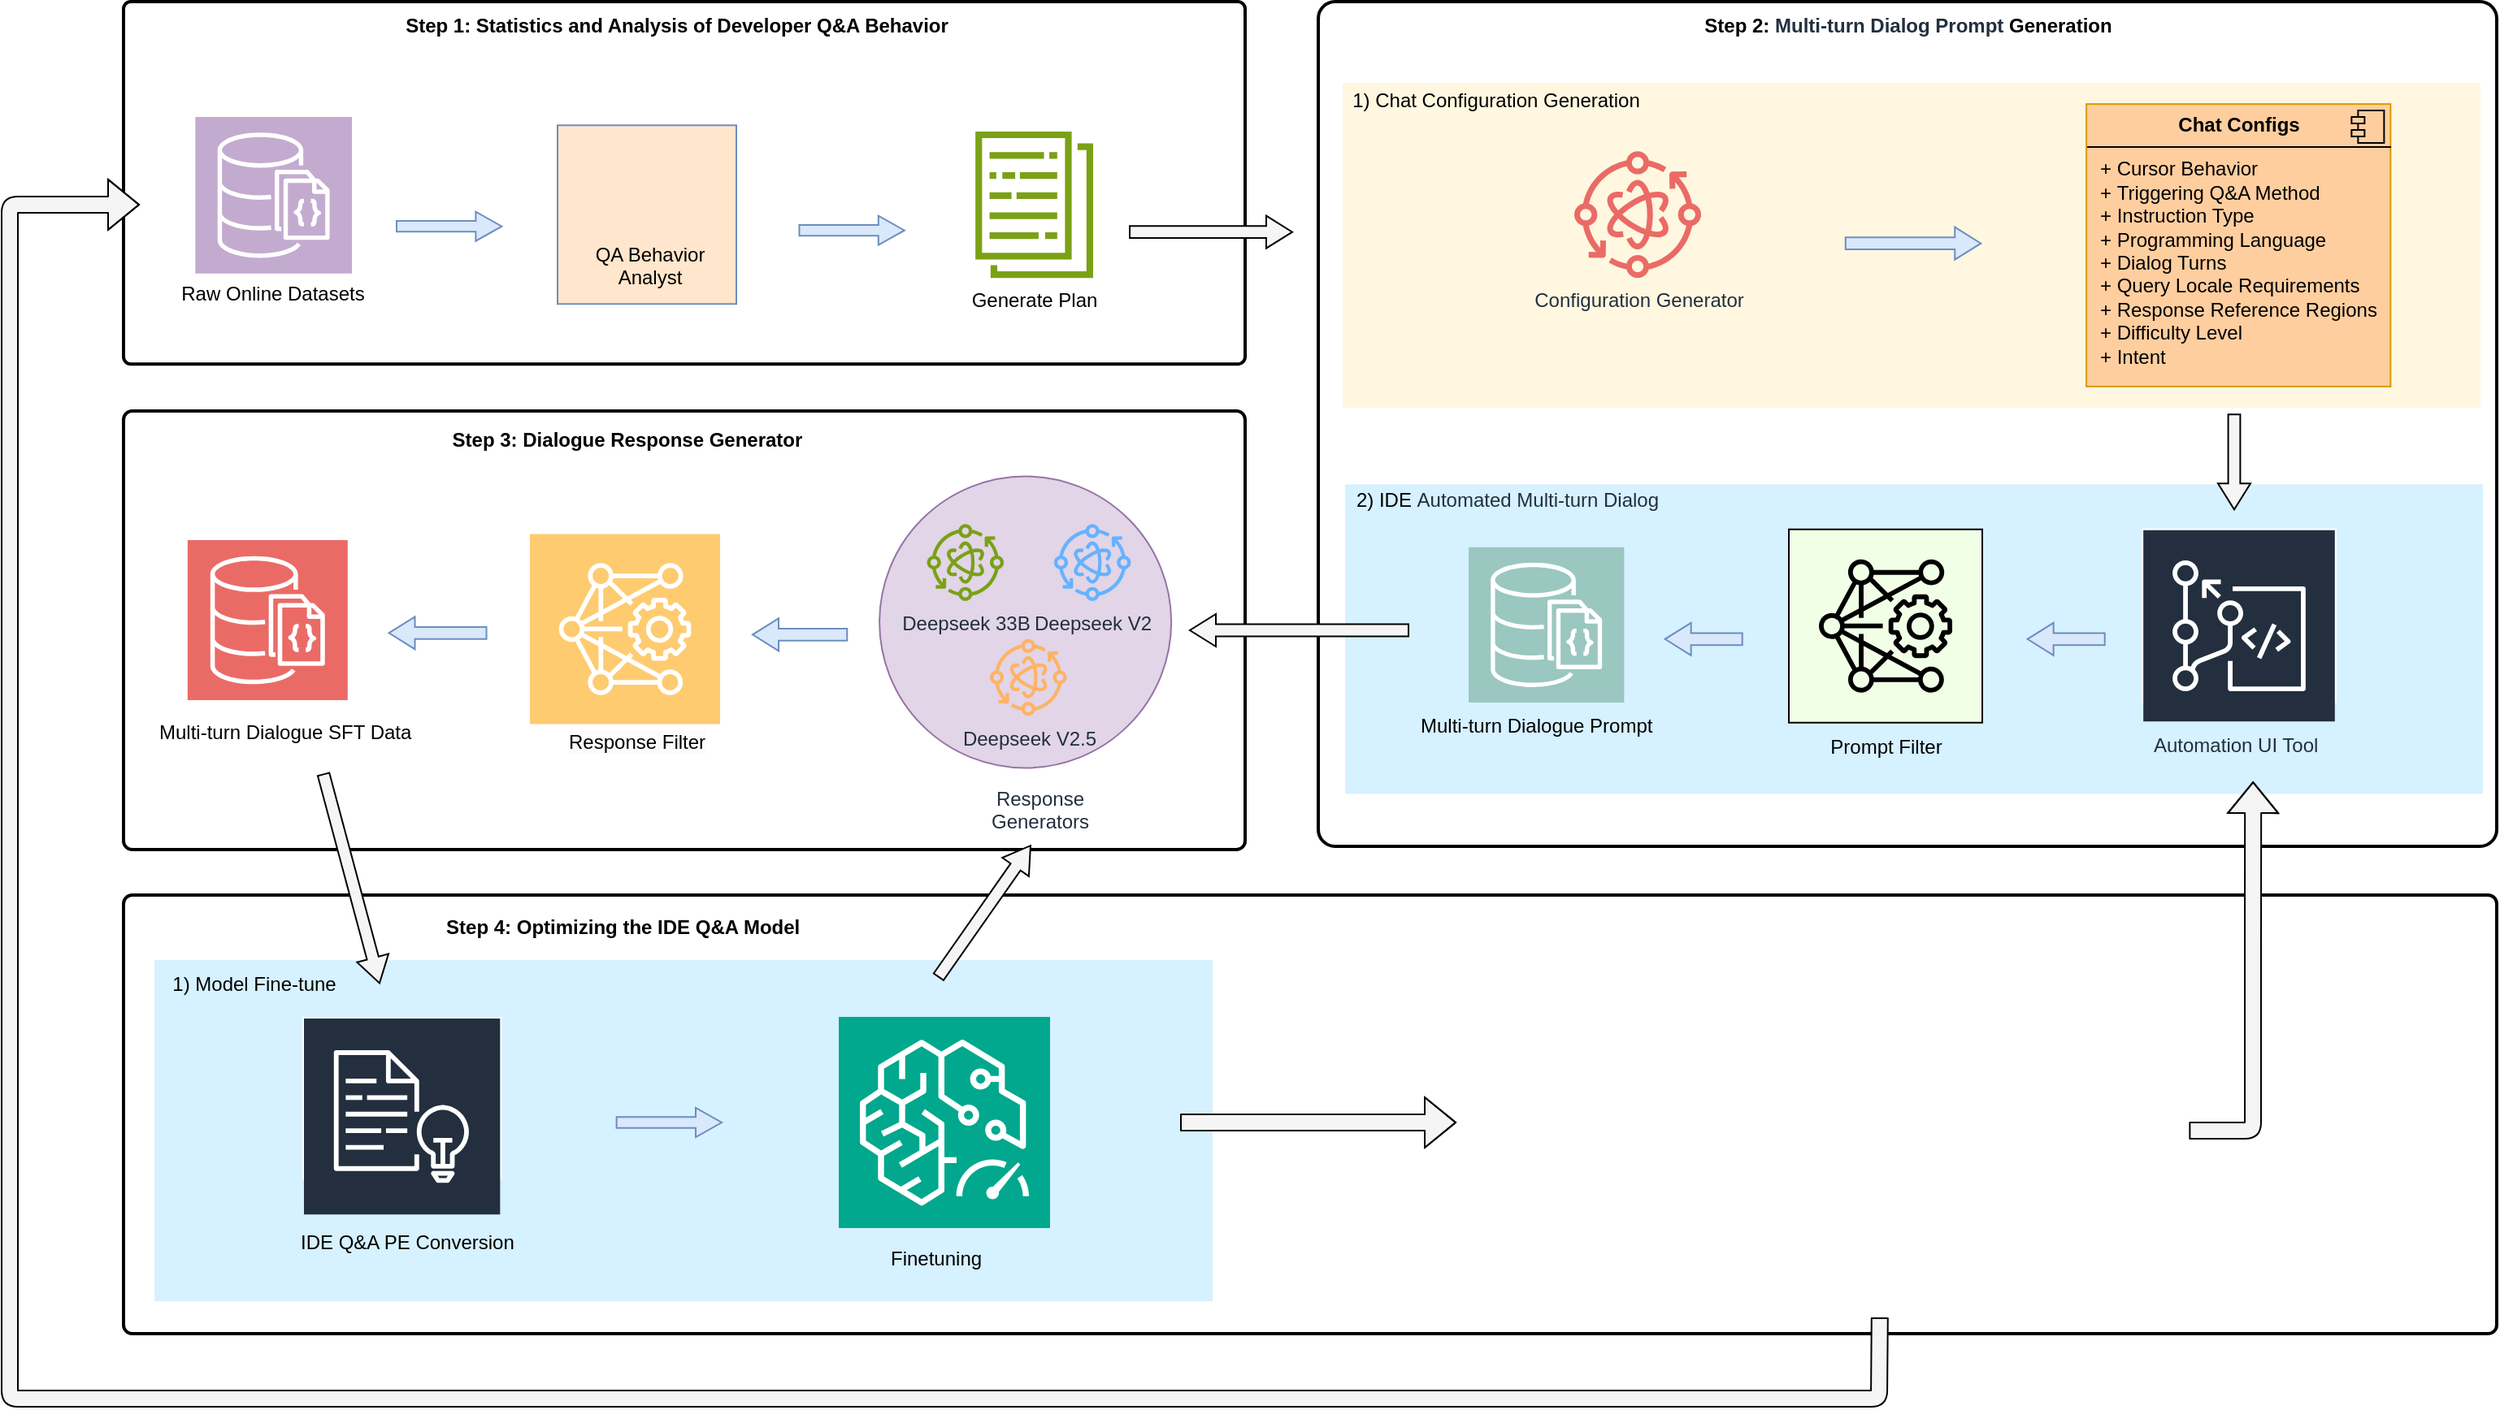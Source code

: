 <mxfile version="24.7.16">
  <diagram name="第 1 页" id="gBcdoSO4XW2pjzrJ0r_s">
    <mxGraphModel dx="4261" dy="2553" grid="1" gridSize="10" guides="1" tooltips="1" connect="1" arrows="1" fold="1" page="1" pageScale="1" pageWidth="827" pageHeight="1169" math="0" shadow="0">
      <root>
        <mxCell id="0" />
        <mxCell id="1" parent="0" />
        <mxCell id="jeEwIzRltNPY7sXpc93a-125" value="" style="rounded=1;whiteSpace=wrap;html=1;fillColor=none;glass=0;arcSize=2;strokeWidth=2;" vertex="1" parent="1">
          <mxGeometry x="-1030" y="430" width="1460" height="270" as="geometry" />
        </mxCell>
        <mxCell id="jeEwIzRltNPY7sXpc93a-138" value="" style="rounded=0;whiteSpace=wrap;html=1;fillColor=#D6F1FF;strokeColor=none;" vertex="1" parent="1">
          <mxGeometry x="-1011" y="470" width="651" height="210" as="geometry" />
        </mxCell>
        <mxCell id="jeEwIzRltNPY7sXpc93a-87" value="" style="rounded=1;whiteSpace=wrap;html=1;fillColor=none;glass=0;arcSize=2;strokeWidth=2;" vertex="1" parent="1">
          <mxGeometry x="-1030" y="132" width="690" height="270" as="geometry" />
        </mxCell>
        <mxCell id="jeEwIzRltNPY7sXpc93a-62" value="" style="rounded=1;whiteSpace=wrap;html=1;fillColor=none;glass=0;arcSize=2;strokeWidth=2;" vertex="1" parent="1">
          <mxGeometry x="-295" y="-120" width="725" height="520" as="geometry" />
        </mxCell>
        <mxCell id="jeEwIzRltNPY7sXpc93a-86" value="" style="rounded=0;whiteSpace=wrap;html=1;fillColor=#D6F1FF;strokeColor=none;" vertex="1" parent="1">
          <mxGeometry x="-278.5" y="177.17" width="700" height="190.5" as="geometry" />
        </mxCell>
        <mxCell id="jeEwIzRltNPY7sXpc93a-85" value="" style="rounded=0;whiteSpace=wrap;html=1;fillColor=#FFF7E0;strokeColor=none;" vertex="1" parent="1">
          <mxGeometry x="-280" y="-70" width="700" height="200" as="geometry" />
        </mxCell>
        <mxCell id="jeEwIzRltNPY7sXpc93a-1" value="" style="rounded=1;whiteSpace=wrap;html=1;fillColor=none;glass=0;arcSize=2;strokeWidth=2;" vertex="1" parent="1">
          <mxGeometry x="-1030" y="-120" width="690" height="223.13" as="geometry" />
        </mxCell>
        <mxCell id="WeLG5edQ8tTJFwp3-dpX-18" value="" style="html=1;shadow=0;dashed=0;align=center;verticalAlign=middle;shape=mxgraph.arrows2.arrow;dy=0.63;dx=16;notch=0;fillColor=#f5f5f5;strokeColor=#000000;fontColor=#333333;" parent="1" vertex="1">
          <mxGeometry x="-411" y="11.82" width="100" height="20" as="geometry" />
        </mxCell>
        <mxCell id="WeLG5edQ8tTJFwp3-dpX-63" value="" style="html=1;shadow=0;dashed=0;align=center;verticalAlign=middle;shape=mxgraph.arrows2.arrow;dy=0.63;dx=16;notch=0;fillColor=#dae8fc;strokeColor=#6c8ebf;rotation=-180;" parent="1" vertex="1">
          <mxGeometry x="-866.74" y="258.67" width="60" height="20" as="geometry" />
        </mxCell>
        <mxCell id="jeEwIzRltNPY7sXpc93a-7" value="&lt;b&gt;Step 1: Statistics and Analysis of Developer Q&amp;amp;A Behavior&lt;/b&gt;" style="text;html=1;align=center;verticalAlign=middle;whiteSpace=wrap;rounded=0;" vertex="1" parent="1">
          <mxGeometry x="-860" y="-114.87" width="341" height="20" as="geometry" />
        </mxCell>
        <mxCell id="jeEwIzRltNPY7sXpc93a-35" value="" style="sketch=0;outlineConnect=0;fontColor=#232F3E;gradientColor=none;strokeColor=#000000;fillColor=#F1FFE6;dashed=0;verticalLabelPosition=middle;verticalAlign=bottom;align=center;html=1;whiteSpace=wrap;fontSize=10;fontStyle=1;spacing=3;shape=mxgraph.aws4.productIcon;prIcon=mxgraph.aws4.deep_learning_amis;" vertex="1" parent="1">
          <mxGeometry x="-6" y="204.34" width="120" height="120" as="geometry" />
        </mxCell>
        <mxCell id="jeEwIzRltNPY7sXpc93a-46" value="&lt;span style=&quot;color: rgb(0, 0, 0); background-color: rgb(255, 255, 255);&quot;&gt;Generate Plan&lt;/span&gt;" style="sketch=0;outlineConnect=0;fontColor=#232F3E;gradientColor=none;fillColor=#7AA116;strokeColor=none;dashed=0;verticalLabelPosition=bottom;verticalAlign=top;align=center;html=1;fontSize=12;fontStyle=0;aspect=fixed;pointerEvents=1;shape=mxgraph.aws4.data_set;" vertex="1" parent="1">
          <mxGeometry x="-506.15" y="-40.05" width="72.86" height="90.18" as="geometry" />
        </mxCell>
        <mxCell id="jeEwIzRltNPY7sXpc93a-51" value="Configuration Generator" style="sketch=0;outlineConnect=0;fontColor=#232F3E;gradientColor=none;fillColor=#EA6B66;strokeColor=none;dashed=0;verticalLabelPosition=bottom;verticalAlign=top;align=center;html=1;fontSize=12;fontStyle=0;aspect=fixed;pointerEvents=1;shape=mxgraph.aws4.iot_greengrass_component_nucleus;" vertex="1" parent="1">
          <mxGeometry x="-137.5" y="-27.87" width="78" height="78" as="geometry" />
        </mxCell>
        <mxCell id="jeEwIzRltNPY7sXpc93a-63" value="&lt;b&gt;Step 2:&amp;nbsp;&lt;span style=&quot;color: rgb(35, 47, 62);&quot;&gt;Multi-turn Dialog Prompt&lt;/span&gt;&lt;span style=&quot;text-wrap: nowrap; background-color: rgb(255, 255, 255);&quot;&gt;&amp;nbsp;Generation&lt;/span&gt;&lt;/b&gt;" style="text;html=1;align=center;verticalAlign=middle;whiteSpace=wrap;rounded=0;" vertex="1" parent="1">
          <mxGeometry x="-122.5" y="-114.87" width="380" height="20" as="geometry" />
        </mxCell>
        <mxCell id="jeEwIzRltNPY7sXpc93a-73" value="1) Chat&amp;nbsp;Configuration Generation" style="text;html=1;align=center;verticalAlign=middle;resizable=0;points=[];autosize=1;strokeColor=none;fillColor=none;" vertex="1" parent="1">
          <mxGeometry x="-286.5" y="-73.87" width="200" height="30" as="geometry" />
        </mxCell>
        <mxCell id="jeEwIzRltNPY7sXpc93a-74" value="" style="html=1;shadow=0;dashed=0;align=center;verticalAlign=middle;shape=mxgraph.arrows2.arrow;dy=0.63;dx=16;notch=0;fillColor=#dae8fc;strokeColor=#6c8ebf;" vertex="1" parent="1">
          <mxGeometry x="29.39" y="18.82" width="83.23" height="20" as="geometry" />
        </mxCell>
        <mxCell id="jeEwIzRltNPY7sXpc93a-80" value="&lt;p style=&quot;margin:0px;margin-top:6px;text-align:center;&quot;&gt;&lt;span style=&quot;background-color: rgb(255, 206, 159);&quot;&gt;&lt;span style=&quot;text-wrap: nowrap;&quot;&gt;&lt;b style=&quot;&quot;&gt;Chat Configs&lt;/b&gt;&lt;/span&gt;&lt;br&gt;&lt;/span&gt;&lt;/p&gt;&lt;hr size=&quot;1&quot; style=&quot;border-style:solid;&quot;&gt;&lt;p style=&quot;margin:0px;margin-left:8px;&quot;&gt;+ Cursor Behavior&lt;br&gt;+&amp;nbsp;&lt;span style=&quot;background-color: initial;&quot;&gt;Triggering Q&amp;amp;A Method&lt;/span&gt;&lt;/p&gt;&lt;p style=&quot;margin:0px;margin-left:8px;&quot;&gt;+&amp;nbsp;&lt;span style=&quot;background-color: initial;&quot;&gt;Instruction Type&lt;/span&gt;&lt;span style=&quot;background-color: initial;&quot;&gt;&lt;br&gt;&lt;/span&gt;&lt;/p&gt;&lt;p style=&quot;margin:0px;margin-left:8px;&quot;&gt;+&amp;nbsp;&lt;span style=&quot;background-color: initial;&quot;&gt;Programming Language&lt;/span&gt;&lt;span style=&quot;background-color: initial;&quot;&gt;&lt;br&gt;&lt;/span&gt;&lt;/p&gt;&lt;p style=&quot;margin:0px;margin-left:8px;&quot;&gt;+&amp;nbsp;&lt;span style=&quot;background-color: initial;&quot;&gt;Dialog Turns&lt;/span&gt;&lt;span style=&quot;background-color: initial;&quot;&gt;&lt;br&gt;&lt;/span&gt;&lt;/p&gt;&lt;p style=&quot;margin:0px;margin-left:8px;&quot;&gt;+&amp;nbsp;&lt;span style=&quot;background-color: initial;&quot;&gt;Query&amp;nbsp;&lt;/span&gt;&lt;span style=&quot;background-color: initial;&quot;&gt;Locale Requirements&lt;/span&gt;&lt;/p&gt;&lt;p style=&quot;margin:0px;margin-left:8px;&quot;&gt;+&amp;nbsp;&lt;span style=&quot;background-color: initial;&quot;&gt;Response Reference Regions&lt;/span&gt;&lt;span style=&quot;background-color: initial;&quot;&gt;&lt;br&gt;&lt;/span&gt;&lt;/p&gt;&lt;p style=&quot;margin:0px;margin-left:8px;&quot;&gt;+&amp;nbsp;&lt;span style=&quot;background-color: initial;&quot;&gt;Difficulty Level&lt;/span&gt;&lt;span style=&quot;background-color: initial;&quot;&gt;&lt;br&gt;&lt;/span&gt;&lt;/p&gt;&lt;p style=&quot;margin:0px;margin-left:8px;&quot;&gt;+&amp;nbsp;&lt;span style=&quot;background-color: initial;&quot;&gt;Intent&lt;/span&gt;&lt;span style=&quot;background-color: initial;&quot;&gt;&lt;br&gt;&lt;/span&gt;&lt;/p&gt;" style="align=left;overflow=fill;html=1;dropTarget=0;whiteSpace=wrap;fillColor=#FFCE9F;strokeColor=#d79b00;" vertex="1" parent="1">
          <mxGeometry x="177.54" y="-56.94" width="187.14" height="173.87" as="geometry" />
        </mxCell>
        <mxCell id="jeEwIzRltNPY7sXpc93a-81" value="" style="shape=component;jettyWidth=8;jettyHeight=4;fillColor=#FFCE9F;" vertex="1" parent="jeEwIzRltNPY7sXpc93a-80">
          <mxGeometry x="1" width="20" height="20" relative="1" as="geometry">
            <mxPoint x="-24" y="4" as="offset" />
          </mxGeometry>
        </mxCell>
        <mxCell id="jeEwIzRltNPY7sXpc93a-83" value="" style="html=1;shadow=0;dashed=0;align=center;verticalAlign=middle;shape=mxgraph.arrows2.arrow;dy=0.63;dx=16;notch=0;fillColor=#dae8fc;strokeColor=#6c8ebf;rotation=-180;" vertex="1" parent="1">
          <mxGeometry x="141.32" y="262.42" width="47.54" height="20" as="geometry" />
        </mxCell>
        <mxCell id="jeEwIzRltNPY7sXpc93a-84" value="" style="html=1;shadow=0;dashed=0;align=center;verticalAlign=middle;shape=mxgraph.arrows2.arrow;dy=0.63;dx=16;notch=0;fillColor=#f5f5f5;strokeColor=#000000;rotation=90;fontColor=#333333;" vertex="1" parent="1">
          <mxGeometry x="239.25" y="153.42" width="58.5" height="20" as="geometry" />
        </mxCell>
        <mxCell id="jeEwIzRltNPY7sXpc93a-88" value="&lt;b&gt;Step 3:&amp;nbsp;Dialogue Response Generator&lt;/b&gt;" style="text;html=1;align=center;verticalAlign=middle;whiteSpace=wrap;rounded=0;" vertex="1" parent="1">
          <mxGeometry x="-910" y="140.2" width="380" height="20" as="geometry" />
        </mxCell>
        <mxCell id="jeEwIzRltNPY7sXpc93a-89" value="Prompt Filter" style="text;html=1;align=center;verticalAlign=middle;resizable=0;points=[];autosize=1;strokeColor=none;fillColor=none;" vertex="1" parent="1">
          <mxGeometry x="9" y="324.34" width="90" height="30" as="geometry" />
        </mxCell>
        <mxCell id="jeEwIzRltNPY7sXpc93a-90" value="&lt;span style=&quot;text-wrap: nowrap;&quot;&gt;2) IDE&amp;nbsp;&lt;/span&gt;&lt;font style=&quot;text-wrap: nowrap;&quot; color=&quot;#232f3e&quot;&gt;&lt;span style=&quot;text-wrap: wrap;&quot;&gt;Automated Multi-turn Dialog&lt;/span&gt;&lt;/font&gt;" style="rounded=0;whiteSpace=wrap;html=1;fillColor=none;strokeColor=none;" vertex="1" parent="1">
          <mxGeometry x="-281.5" y="173.17" width="205" height="27.12" as="geometry" />
        </mxCell>
        <mxCell id="jeEwIzRltNPY7sXpc93a-102" value="" style="group" vertex="1" connectable="0" parent="1">
          <mxGeometry x="211.58" y="204.34" width="122.06" height="145.71" as="geometry" />
        </mxCell>
        <mxCell id="jeEwIzRltNPY7sXpc93a-31" value="" style="sketch=0;outlineConnect=0;fontColor=#232F3E;gradientColor=none;strokeColor=#ffffff;fillColor=#232F3E;dashed=0;verticalLabelPosition=middle;verticalAlign=bottom;align=center;html=1;whiteSpace=wrap;fontSize=10;fontStyle=1;spacing=3;shape=mxgraph.aws4.productIcon;prIcon=mxgraph.aws4.codecommit;" vertex="1" parent="jeEwIzRltNPY7sXpc93a-102">
          <mxGeometry width="119.816" height="107.369" as="geometry" />
        </mxCell>
        <mxCell id="jeEwIzRltNPY7sXpc93a-104" value="" style="group" vertex="1" connectable="0" parent="1">
          <mxGeometry x="-234" y="215.87" width="170" height="122.66" as="geometry" />
        </mxCell>
        <mxCell id="WeLG5edQ8tTJFwp3-dpX-38" value="&lt;span style=&quot;text-align: center;&quot;&gt;Multi-turn Dialogue Prompt&lt;/span&gt;" style="text;whiteSpace=wrap;html=1;" parent="jeEwIzRltNPY7sXpc93a-104" vertex="1">
          <mxGeometry y="95.66" width="170" height="27" as="geometry" />
        </mxCell>
        <mxCell id="jeEwIzRltNPY7sXpc93a-75" value="" style="sketch=0;points=[[0,0,0],[0.25,0,0],[0.5,0,0],[0.75,0,0],[1,0,0],[0,1,0],[0.25,1,0],[0.5,1,0],[0.75,1,0],[1,1,0],[0,0.25,0],[0,0.5,0],[0,0.75,0],[1,0.25,0],[1,0.5,0],[1,0.75,0]];outlineConnect=0;fontColor=#232F3E;fillColor=#9AC7BF;strokeColor=#ffffff;dashed=0;verticalLabelPosition=bottom;verticalAlign=top;align=center;html=1;fontSize=12;fontStyle=0;aspect=fixed;shape=mxgraph.aws4.resourceIcon;resIcon=mxgraph.aws4.documentdb_with_mongodb_compatibility;" vertex="1" parent="jeEwIzRltNPY7sXpc93a-104">
          <mxGeometry x="31.5" width="95.66" height="95.66" as="geometry" />
        </mxCell>
        <mxCell id="jeEwIzRltNPY7sXpc93a-77" value="&lt;span style=&quot;color: rgb(35, 47, 62); font-family: Helvetica; font-size: 12px; font-style: normal; font-variant-ligatures: normal; font-variant-caps: normal; font-weight: 400; letter-spacing: normal; orphans: 2; text-align: center; text-indent: 0px; text-transform: none; widows: 2; word-spacing: 0px; -webkit-text-stroke-width: 0px; white-space: normal; text-decoration-thickness: initial; text-decoration-style: initial; text-decoration-color: initial; float: none; display: inline !important;&quot;&gt;Automation UI Tool&lt;/span&gt;" style="text;whiteSpace=wrap;html=1;" vertex="1" parent="1">
          <mxGeometry x="217.22" y="324.34" width="112.06" height="30" as="geometry" />
        </mxCell>
        <mxCell id="jeEwIzRltNPY7sXpc93a-106" value="" style="html=1;shadow=0;dashed=0;align=center;verticalAlign=middle;shape=mxgraph.arrows2.arrow;dy=0.63;dx=16;notch=0;fillColor=#dae8fc;strokeColor=#6c8ebf;rotation=-180;" vertex="1" parent="1">
          <mxGeometry x="-81.68" y="262.42" width="47.54" height="20" as="geometry" />
        </mxCell>
        <mxCell id="jeEwIzRltNPY7sXpc93a-108" value="" style="group" vertex="1" connectable="0" parent="1">
          <mxGeometry x="-564.94" y="172.23" width="184.44" height="220" as="geometry" />
        </mxCell>
        <mxCell id="jeEwIzRltNPY7sXpc93a-107" value="" style="ellipse;whiteSpace=wrap;html=1;aspect=fixed;fillColor=#e1d5e7;strokeColor=#9673a6;" vertex="1" parent="jeEwIzRltNPY7sXpc93a-108">
          <mxGeometry width="179.5" height="179.5" as="geometry" />
        </mxCell>
        <mxCell id="jeEwIzRltNPY7sXpc93a-95" value="Deepseek 33B" style="sketch=0;outlineConnect=0;fontColor=#232F3E;gradientColor=none;fillColor=#7AA116;strokeColor=none;dashed=0;verticalLabelPosition=bottom;verticalAlign=top;align=center;html=1;fontSize=12;fontStyle=0;aspect=fixed;pointerEvents=1;shape=mxgraph.aws4.iot_greengrass_component_nucleus;" vertex="1" parent="jeEwIzRltNPY7sXpc93a-108">
          <mxGeometry x="29.215" y="29.392" width="47.299" height="47.299" as="geometry" />
        </mxCell>
        <mxCell id="jeEwIzRltNPY7sXpc93a-96" value="Deepseek V2" style="sketch=0;outlineConnect=0;fontColor=#232F3E;gradientColor=none;fillColor=#66B2FF;strokeColor=none;dashed=0;verticalLabelPosition=bottom;verticalAlign=top;align=center;html=1;fontSize=12;fontStyle=0;aspect=fixed;pointerEvents=1;shape=mxgraph.aws4.iot_greengrass_component_nucleus;" vertex="1" parent="jeEwIzRltNPY7sXpc93a-108">
          <mxGeometry x="107.352" y="29.392" width="47.299" height="47.299" as="geometry" />
        </mxCell>
        <mxCell id="jeEwIzRltNPY7sXpc93a-97" value="Deepseek V2.5" style="sketch=0;outlineConnect=0;fontColor=#232F3E;gradientColor=none;fillColor=#FFB366;strokeColor=none;dashed=0;verticalLabelPosition=bottom;verticalAlign=top;align=center;html=1;fontSize=12;fontStyle=0;aspect=fixed;pointerEvents=1;shape=mxgraph.aws4.iot_greengrass_component_nucleus;" vertex="1" parent="jeEwIzRltNPY7sXpc93a-108">
          <mxGeometry x="67.919" y="100.119" width="47.299" height="47.299" as="geometry" />
        </mxCell>
        <mxCell id="jeEwIzRltNPY7sXpc93a-99" value="&lt;div style=&quot;text-align: center;&quot;&gt;&lt;span style=&quot;background-color: initial;&quot;&gt;&lt;font color=&quot;#232f3e&quot;&gt;Response Generators&lt;/font&gt;&lt;/span&gt;&lt;/div&gt;" style="text;whiteSpace=wrap;html=1;" vertex="1" parent="jeEwIzRltNPY7sXpc93a-108">
          <mxGeometry x="42.356" y="184.823" width="112.299" height="35.177" as="geometry" />
        </mxCell>
        <mxCell id="jeEwIzRltNPY7sXpc93a-113" value="" style="html=1;shadow=0;dashed=0;align=center;verticalAlign=middle;shape=mxgraph.arrows2.arrow;dy=0.63;dx=16;notch=0;fillColor=#dae8fc;strokeColor=#6c8ebf;rotation=-180;" vertex="1" parent="1">
          <mxGeometry x="-643" y="259.67" width="58.13" height="20" as="geometry" />
        </mxCell>
        <mxCell id="jeEwIzRltNPY7sXpc93a-116" value="" style="group" vertex="1" connectable="0" parent="1">
          <mxGeometry x="-781" y="206.75" width="119" height="145.25" as="geometry" />
        </mxCell>
        <mxCell id="jeEwIzRltNPY7sXpc93a-109" value="" style="outlineConnect=0;fontColor=#232F3E;gradientColor=none;strokeColor=#FFFFFF;fillColor=#FFCB70;dashed=0;verticalLabelPosition=middle;verticalAlign=bottom;align=center;html=1;whiteSpace=wrap;fontSize=10;fontStyle=1;spacing=3;shape=mxgraph.aws4.productIcon;prIcon=mxgraph.aws4.deep_learning_amis;shadow=0;" vertex="1" parent="jeEwIzRltNPY7sXpc93a-116">
          <mxGeometry width="119" height="115.669" as="geometry" />
        </mxCell>
        <mxCell id="jeEwIzRltNPY7sXpc93a-110" value="&lt;span style=&quot;color: rgb(0, 0, 0); font-family: Helvetica; font-size: 12px; font-style: normal; font-variant-ligatures: normal; font-variant-caps: normal; font-weight: 400; letter-spacing: normal; orphans: 2; text-align: center; text-indent: 0px; text-transform: none; widows: 2; word-spacing: 0px; -webkit-text-stroke-width: 0px; white-space: nowrap; background-color: rgb(251, 251, 251); text-decoration-thickness: initial; text-decoration-style: initial; text-decoration-color: initial; display: inline !important; float: none;&quot;&gt;Response Filter&lt;/span&gt;" style="text;whiteSpace=wrap;html=1;" vertex="1" parent="jeEwIzRltNPY7sXpc93a-116">
          <mxGeometry x="22.733" y="115.669" width="79.333" height="29.581" as="geometry" />
        </mxCell>
        <mxCell id="jeEwIzRltNPY7sXpc93a-119" value="" style="group" vertex="1" connectable="0" parent="1">
          <mxGeometry x="-1000" y="-48.99" width="194.68" height="141.63" as="geometry" />
        </mxCell>
        <mxCell id="jeEwIzRltNPY7sXpc93a-22" value="Raw Online Datasets" style="rounded=0;whiteSpace=wrap;html=1;fillColor=none;strokeColor=none;" vertex="1" parent="jeEwIzRltNPY7sXpc93a-119">
          <mxGeometry x="-22.67" y="76.328" width="170" height="65.302" as="geometry" />
        </mxCell>
        <mxCell id="jeEwIzRltNPY7sXpc93a-49" value="" style="sketch=0;points=[[0,0,0],[0.25,0,0],[0.5,0,0],[0.75,0,0],[1,0,0],[0,1,0],[0.25,1,0],[0.5,1,0],[0.75,1,0],[1,1,0],[0,0.25,0],[0,0.5,0],[0,0.75,0],[1,0.25,0],[1,0.5,0],[1,0.75,0]];outlineConnect=0;fontColor=#232F3E;fillColor=#C3ABD0;strokeColor=#ffffff;dashed=0;verticalLabelPosition=bottom;verticalAlign=top;align=center;html=1;fontSize=12;fontStyle=0;aspect=fixed;shape=mxgraph.aws4.resourceIcon;resIcon=mxgraph.aws4.documentdb_with_mongodb_compatibility;" vertex="1" parent="jeEwIzRltNPY7sXpc93a-119">
          <mxGeometry x="14.167" width="96.321" height="96.321" as="geometry" />
        </mxCell>
        <mxCell id="WeLG5edQ8tTJFwp3-dpX-109" value="" style="html=1;shadow=0;dashed=0;align=center;verticalAlign=middle;shape=mxgraph.arrows2.arrow;dy=0.63;dx=16;notch=0;fillColor=#dae8fc;strokeColor=#6c8ebf;" parent="jeEwIzRltNPY7sXpc93a-119" vertex="1">
          <mxGeometry x="138" y="58.33" width="64.68" height="18" as="geometry" />
        </mxCell>
        <mxCell id="jeEwIzRltNPY7sXpc93a-120" value="" style="group" vertex="1" connectable="0" parent="1">
          <mxGeometry x="-763" y="-43.87" width="112" height="110" as="geometry" />
        </mxCell>
        <mxCell id="jeEwIzRltNPY7sXpc93a-3" value="" style="rounded=0;whiteSpace=wrap;html=1;fillColor=#FFE6CC;strokeColor=#6c8ebf;" vertex="1" parent="jeEwIzRltNPY7sXpc93a-120">
          <mxGeometry width="110" height="110" as="geometry" />
        </mxCell>
        <mxCell id="WeLG5edQ8tTJFwp3-dpX-106" value="" style="shape=image;verticalLabelPosition=bottom;labelBackgroundColor=default;verticalAlign=top;aspect=fixed;imageAspect=0;image=https://png.pngtree.com/png-clipart/20230409/original/pngtree-data-analysis-line-icon-png-image_9041939.png;" parent="jeEwIzRltNPY7sXpc93a-120" vertex="1">
          <mxGeometry x="21" y="4.69" width="78" height="78" as="geometry" />
        </mxCell>
        <mxCell id="WeLG5edQ8tTJFwp3-dpX-108" value="QA Behavior Analyst" style="text;whiteSpace=wrap;align=center;" parent="jeEwIzRltNPY7sXpc93a-120" vertex="1">
          <mxGeometry x="2" y="66" width="110" height="20" as="geometry" />
        </mxCell>
        <mxCell id="jeEwIzRltNPY7sXpc93a-122" value="" style="html=1;shadow=0;dashed=0;align=center;verticalAlign=middle;shape=mxgraph.arrows2.arrow;dy=0.63;dx=16;notch=0;fillColor=#dae8fc;strokeColor=#6c8ebf;" vertex="1" parent="1">
          <mxGeometry x="-614.27" y="11.82" width="64.68" height="18" as="geometry" />
        </mxCell>
        <mxCell id="jeEwIzRltNPY7sXpc93a-123" value="" style="html=1;shadow=0;dashed=0;align=center;verticalAlign=middle;shape=mxgraph.arrows2.arrow;dy=0.63;dx=16;notch=0;fillColor=#f5f5f5;strokeColor=#000000;rotation=-180;fontColor=#333333;" vertex="1" parent="1">
          <mxGeometry x="-374" y="257" width="134.5" height="20" as="geometry" />
        </mxCell>
        <mxCell id="jeEwIzRltNPY7sXpc93a-126" value="&lt;b&gt;Step 4: Optimizing the IDE Q&amp;amp;A Model&amp;nbsp;&lt;/b&gt;" style="text;html=1;align=center;verticalAlign=middle;whiteSpace=wrap;rounded=0;" vertex="1" parent="1">
          <mxGeometry x="-911.5" y="440" width="380" height="20" as="geometry" />
        </mxCell>
        <mxCell id="jeEwIzRltNPY7sXpc93a-128" value="1) Model Fine-tune" style="text;html=1;align=center;verticalAlign=middle;resizable=0;points=[];autosize=1;strokeColor=none;fillColor=none;" vertex="1" parent="1">
          <mxGeometry x="-1010" y="470" width="120" height="30" as="geometry" />
        </mxCell>
        <mxCell id="jeEwIzRltNPY7sXpc93a-131" value="" style="sketch=0;points=[[0,0,0],[0.25,0,0],[0.5,0,0],[0.75,0,0],[1,0,0],[0,1,0],[0.25,1,0],[0.5,1,0],[0.75,1,0],[1,1,0],[0,0.25,0],[0,0.5,0],[0,0.75,0],[1,0.25,0],[1,0.5,0],[1,0.75,0]];outlineConnect=0;fontColor=#232F3E;fillColor=#01A88D;strokeColor=#ffffff;dashed=0;verticalLabelPosition=bottom;verticalAlign=top;align=center;html=1;fontSize=12;fontStyle=0;aspect=fixed;shape=mxgraph.aws4.resourceIcon;resIcon=mxgraph.aws4.elastic_inference_2;" vertex="1" parent="1">
          <mxGeometry x="-590.0" y="505" width="130" height="130" as="geometry" />
        </mxCell>
        <mxCell id="jeEwIzRltNPY7sXpc93a-91" value="" style="sketch=0;points=[[0,0,0],[0.25,0,0],[0.5,0,0],[0.75,0,0],[1,0,0],[0,1,0],[0.25,1,0],[0.5,1,0],[0.75,1,0],[1,1,0],[0,0.25,0],[0,0.5,0],[0,0.75,0],[1,0.25,0],[1,0.5,0],[1,0.75,0]];outlineConnect=0;fontColor=#232F3E;fillColor=#EA6B66;strokeColor=#ffffff;dashed=0;verticalLabelPosition=bottom;verticalAlign=top;align=center;html=1;fontSize=12;fontStyle=0;aspect=fixed;shape=mxgraph.aws4.resourceIcon;resIcon=mxgraph.aws4.documentdb_with_mongodb_compatibility;" vertex="1" parent="1">
          <mxGeometry x="-990.58" y="211.55" width="98.45" height="98.45" as="geometry" />
        </mxCell>
        <mxCell id="jeEwIzRltNPY7sXpc93a-92" value="&lt;span style=&quot;text-align: center;&quot;&gt;Multi-turn Dialogue SFT Data&lt;/span&gt;" style="text;whiteSpace=wrap;html=1;" vertex="1" parent="1">
          <mxGeometry x="-1010" y="316.373" width="160" height="22.157" as="geometry" />
        </mxCell>
        <mxCell id="jeEwIzRltNPY7sXpc93a-134" value="IDE Q&amp;A PE Conversion" style="text;whiteSpace=wrap;" vertex="1" parent="1">
          <mxGeometry x="-923" y="630" width="160" height="40" as="geometry" />
        </mxCell>
        <mxCell id="jeEwIzRltNPY7sXpc93a-33" value="" style="sketch=0;outlineConnect=0;fontColor=#232F3E;gradientColor=none;strokeColor=#ffffff;fillColor=#232F3E;dashed=0;verticalLabelPosition=middle;verticalAlign=bottom;align=center;html=1;whiteSpace=wrap;fontSize=10;fontStyle=1;spacing=3;shape=mxgraph.aws4.productIcon;prIcon=mxgraph.aws4.comprehend;" vertex="1" parent="1">
          <mxGeometry x="-920" y="505" width="122.66" height="100" as="geometry" />
        </mxCell>
        <mxCell id="jeEwIzRltNPY7sXpc93a-135" value="" style="html=1;shadow=0;dashed=0;align=center;verticalAlign=middle;shape=mxgraph.arrows2.arrow;dy=0.63;dx=16;notch=0;fillColor=#dae8fc;strokeColor=#6c8ebf;" vertex="1" parent="1">
          <mxGeometry x="-726.68" y="561" width="64.68" height="18" as="geometry" />
        </mxCell>
        <mxCell id="jeEwIzRltNPY7sXpc93a-136" value="Finetuning" style="text;whiteSpace=wrap;" vertex="1" parent="1">
          <mxGeometry x="-559.86" y="640" width="69.72" height="20" as="geometry" />
        </mxCell>
        <mxCell id="jeEwIzRltNPY7sXpc93a-146" value="" style="shape=image;verticalLabelPosition=bottom;labelBackgroundColor=default;verticalAlign=top;aspect=fixed;imageAspect=0;image=https://aiguide.cc/wp-content/uploads/2024/05/f2e279475eff37ae9846a04810321db.png;" vertex="1" parent="1">
          <mxGeometry x="-190" y="465" width="430.68" height="220" as="geometry" />
        </mxCell>
        <mxCell id="jeEwIzRltNPY7sXpc93a-149" value="" style="shape=flexArrow;endArrow=classic;html=1;rounded=1;fillColor=#f5f5f5;strokeColor=#000000;exitX=0.74;exitY=0.963;exitDx=0;exitDy=0;exitPerimeter=0;" edge="1" parent="1" source="jeEwIzRltNPY7sXpc93a-125">
          <mxGeometry width="50" height="50" relative="1" as="geometry">
            <mxPoint x="-960" y="845" as="sourcePoint" />
            <mxPoint x="-1020" y="4.99" as="targetPoint" />
            <Array as="points">
              <mxPoint x="50" y="740" />
              <mxPoint x="-1100" y="740" />
              <mxPoint x="-1100" y="5" />
            </Array>
          </mxGeometry>
        </mxCell>
        <mxCell id="jeEwIzRltNPY7sXpc93a-150" value="" style="shape=flexArrow;endArrow=classic;html=1;rounded=1;fillColor=#f5f5f5;strokeColor=#000000;" edge="1" parent="1">
          <mxGeometry width="50" height="50" relative="1" as="geometry">
            <mxPoint x="-380" y="570" as="sourcePoint" />
            <mxPoint x="-210" y="570" as="targetPoint" />
            <Array as="points">
              <mxPoint x="-370" y="570" />
            </Array>
          </mxGeometry>
        </mxCell>
        <mxCell id="jeEwIzRltNPY7sXpc93a-152" value="" style="shape=flexArrow;endArrow=classic;html=1;rounded=1;exitX=1;exitY=0.5;exitDx=0;exitDy=0;fillColor=#f5f5f5;strokeColor=#000000;arcSize=30;entryX=0.798;entryY=0.96;entryDx=0;entryDy=0;entryPerimeter=0;" edge="1" parent="1" source="jeEwIzRltNPY7sXpc93a-146" target="jeEwIzRltNPY7sXpc93a-86">
          <mxGeometry width="50" height="50" relative="1" as="geometry">
            <mxPoint x="-300" y="460" as="sourcePoint" />
            <mxPoint x="280" y="380" as="targetPoint" />
            <Array as="points">
              <mxPoint x="280" y="575" />
              <mxPoint x="280" y="460" />
            </Array>
          </mxGeometry>
        </mxCell>
        <mxCell id="jeEwIzRltNPY7sXpc93a-153" value="" style="html=1;shadow=0;dashed=0;align=center;verticalAlign=middle;shape=mxgraph.arrows2.arrow;dy=0.63;dx=16;notch=0;fillColor=#f5f5f5;strokeColor=#000000;rotation=75;fontColor=#333333;" vertex="1" parent="1">
          <mxGeometry x="-956.29" y="409.96" width="133.11" height="20" as="geometry" />
        </mxCell>
        <mxCell id="jeEwIzRltNPY7sXpc93a-155" value="" style="html=1;shadow=0;dashed=0;align=center;verticalAlign=middle;shape=mxgraph.arrows2.arrow;dy=0.63;dx=16;notch=0;fillColor=#f5f5f5;strokeColor=#000000;rotation=-55;fontColor=#333333;" vertex="1" parent="1">
          <mxGeometry x="-549.59" y="430" width="98.57" height="19.94" as="geometry" />
        </mxCell>
      </root>
    </mxGraphModel>
  </diagram>
</mxfile>
